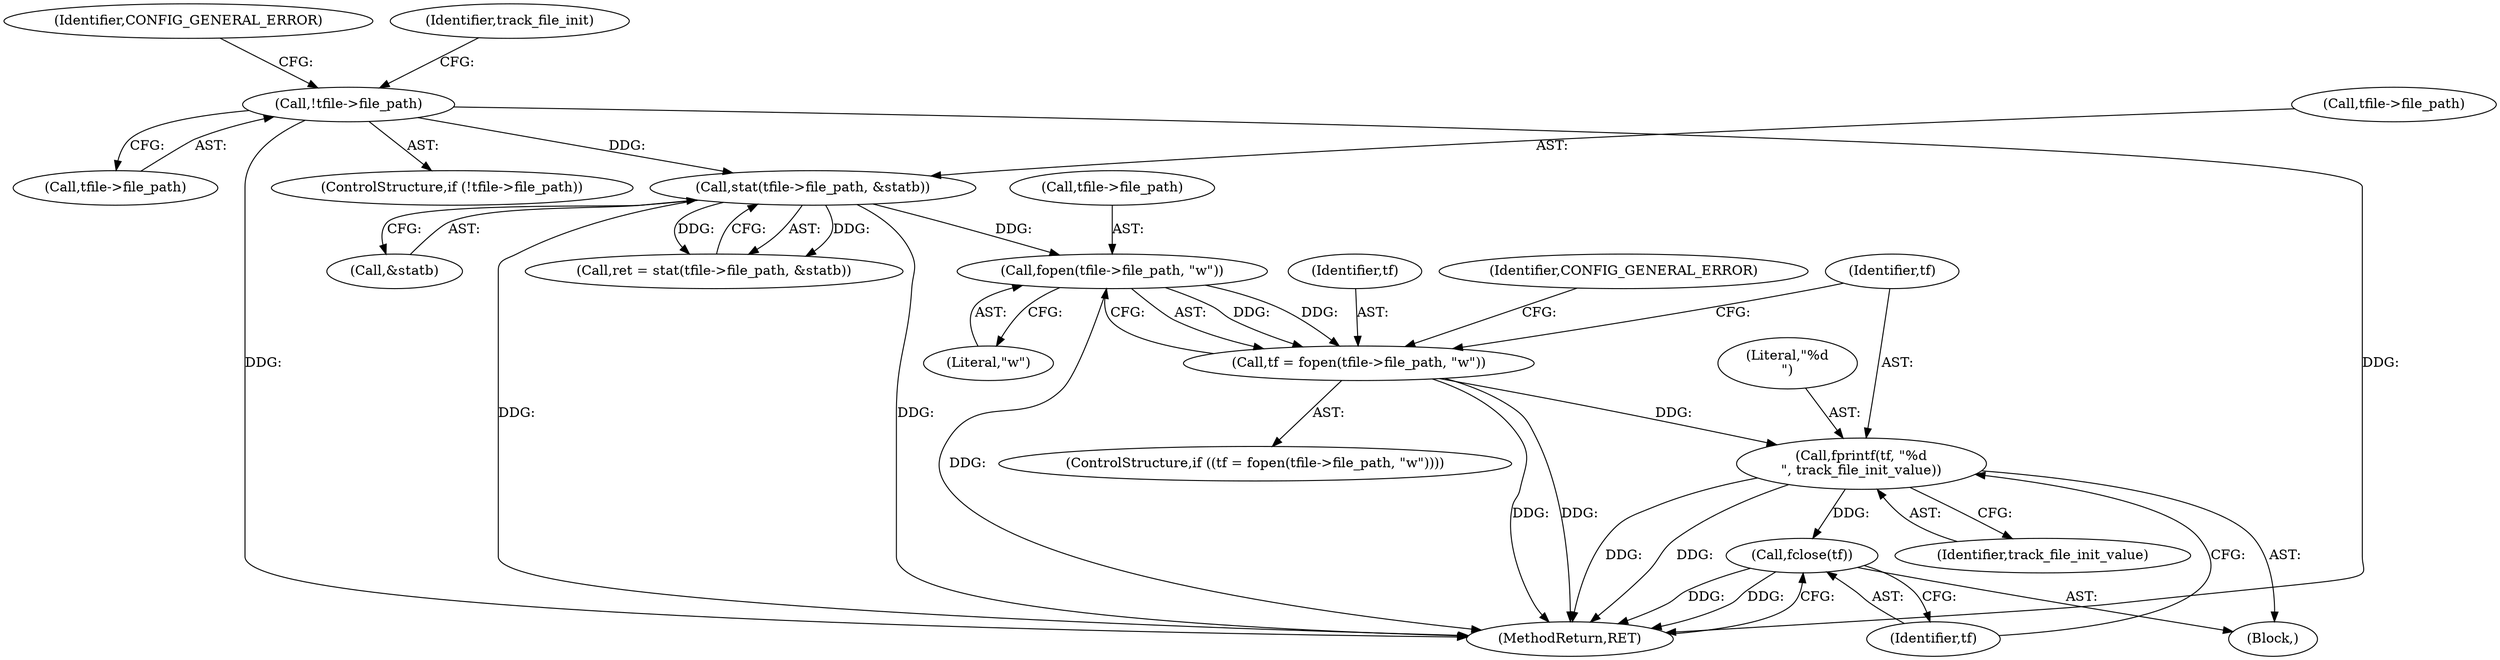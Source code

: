 digraph "0_keepalived_04f2d32871bb3b11d7dc024039952f2fe2750306_4@API" {
"1000191" [label="(Call,fopen(tfile->file_path, \"w\"))"];
"1000146" [label="(Call,stat(tfile->file_path, &statb))"];
"1000118" [label="(Call,!tfile->file_path)"];
"1000189" [label="(Call,tf = fopen(tfile->file_path, \"w\"))"];
"1000197" [label="(Call,fprintf(tf, \"%d\n\", track_file_init_value))"];
"1000201" [label="(Call,fclose(tf))"];
"1000190" [label="(Identifier,tf)"];
"1000124" [label="(Identifier,CONFIG_GENERAL_ERROR)"];
"1000192" [label="(Call,tfile->file_path)"];
"1000150" [label="(Call,&statb)"];
"1000141" [label="(Identifier,track_file_init)"];
"1000200" [label="(Identifier,track_file_init_value)"];
"1000118" [label="(Call,!tfile->file_path)"];
"1000210" [label="(MethodReturn,RET)"];
"1000195" [label="(Literal,\"w\")"];
"1000119" [label="(Call,tfile->file_path)"];
"1000191" [label="(Call,fopen(tfile->file_path, \"w\"))"];
"1000198" [label="(Identifier,tf)"];
"1000197" [label="(Call,fprintf(tf, \"%d\n\", track_file_init_value))"];
"1000144" [label="(Call,ret = stat(tfile->file_path, &statb))"];
"1000205" [label="(Identifier,CONFIG_GENERAL_ERROR)"];
"1000201" [label="(Call,fclose(tf))"];
"1000117" [label="(ControlStructure,if (!tfile->file_path))"];
"1000189" [label="(Call,tf = fopen(tfile->file_path, \"w\"))"];
"1000146" [label="(Call,stat(tfile->file_path, &statb))"];
"1000196" [label="(Block,)"];
"1000188" [label="(ControlStructure,if ((tf = fopen(tfile->file_path, \"w\"))))"];
"1000147" [label="(Call,tfile->file_path)"];
"1000202" [label="(Identifier,tf)"];
"1000199" [label="(Literal,\"%d\n\")"];
"1000191" -> "1000189"  [label="AST: "];
"1000191" -> "1000195"  [label="CFG: "];
"1000192" -> "1000191"  [label="AST: "];
"1000195" -> "1000191"  [label="AST: "];
"1000189" -> "1000191"  [label="CFG: "];
"1000191" -> "1000210"  [label="DDG: "];
"1000191" -> "1000189"  [label="DDG: "];
"1000191" -> "1000189"  [label="DDG: "];
"1000146" -> "1000191"  [label="DDG: "];
"1000146" -> "1000144"  [label="AST: "];
"1000146" -> "1000150"  [label="CFG: "];
"1000147" -> "1000146"  [label="AST: "];
"1000150" -> "1000146"  [label="AST: "];
"1000144" -> "1000146"  [label="CFG: "];
"1000146" -> "1000210"  [label="DDG: "];
"1000146" -> "1000210"  [label="DDG: "];
"1000146" -> "1000144"  [label="DDG: "];
"1000146" -> "1000144"  [label="DDG: "];
"1000118" -> "1000146"  [label="DDG: "];
"1000118" -> "1000117"  [label="AST: "];
"1000118" -> "1000119"  [label="CFG: "];
"1000119" -> "1000118"  [label="AST: "];
"1000124" -> "1000118"  [label="CFG: "];
"1000141" -> "1000118"  [label="CFG: "];
"1000118" -> "1000210"  [label="DDG: "];
"1000118" -> "1000210"  [label="DDG: "];
"1000189" -> "1000188"  [label="AST: "];
"1000190" -> "1000189"  [label="AST: "];
"1000198" -> "1000189"  [label="CFG: "];
"1000205" -> "1000189"  [label="CFG: "];
"1000189" -> "1000210"  [label="DDG: "];
"1000189" -> "1000210"  [label="DDG: "];
"1000189" -> "1000197"  [label="DDG: "];
"1000197" -> "1000196"  [label="AST: "];
"1000197" -> "1000200"  [label="CFG: "];
"1000198" -> "1000197"  [label="AST: "];
"1000199" -> "1000197"  [label="AST: "];
"1000200" -> "1000197"  [label="AST: "];
"1000202" -> "1000197"  [label="CFG: "];
"1000197" -> "1000210"  [label="DDG: "];
"1000197" -> "1000210"  [label="DDG: "];
"1000197" -> "1000201"  [label="DDG: "];
"1000201" -> "1000196"  [label="AST: "];
"1000201" -> "1000202"  [label="CFG: "];
"1000202" -> "1000201"  [label="AST: "];
"1000210" -> "1000201"  [label="CFG: "];
"1000201" -> "1000210"  [label="DDG: "];
"1000201" -> "1000210"  [label="DDG: "];
}
